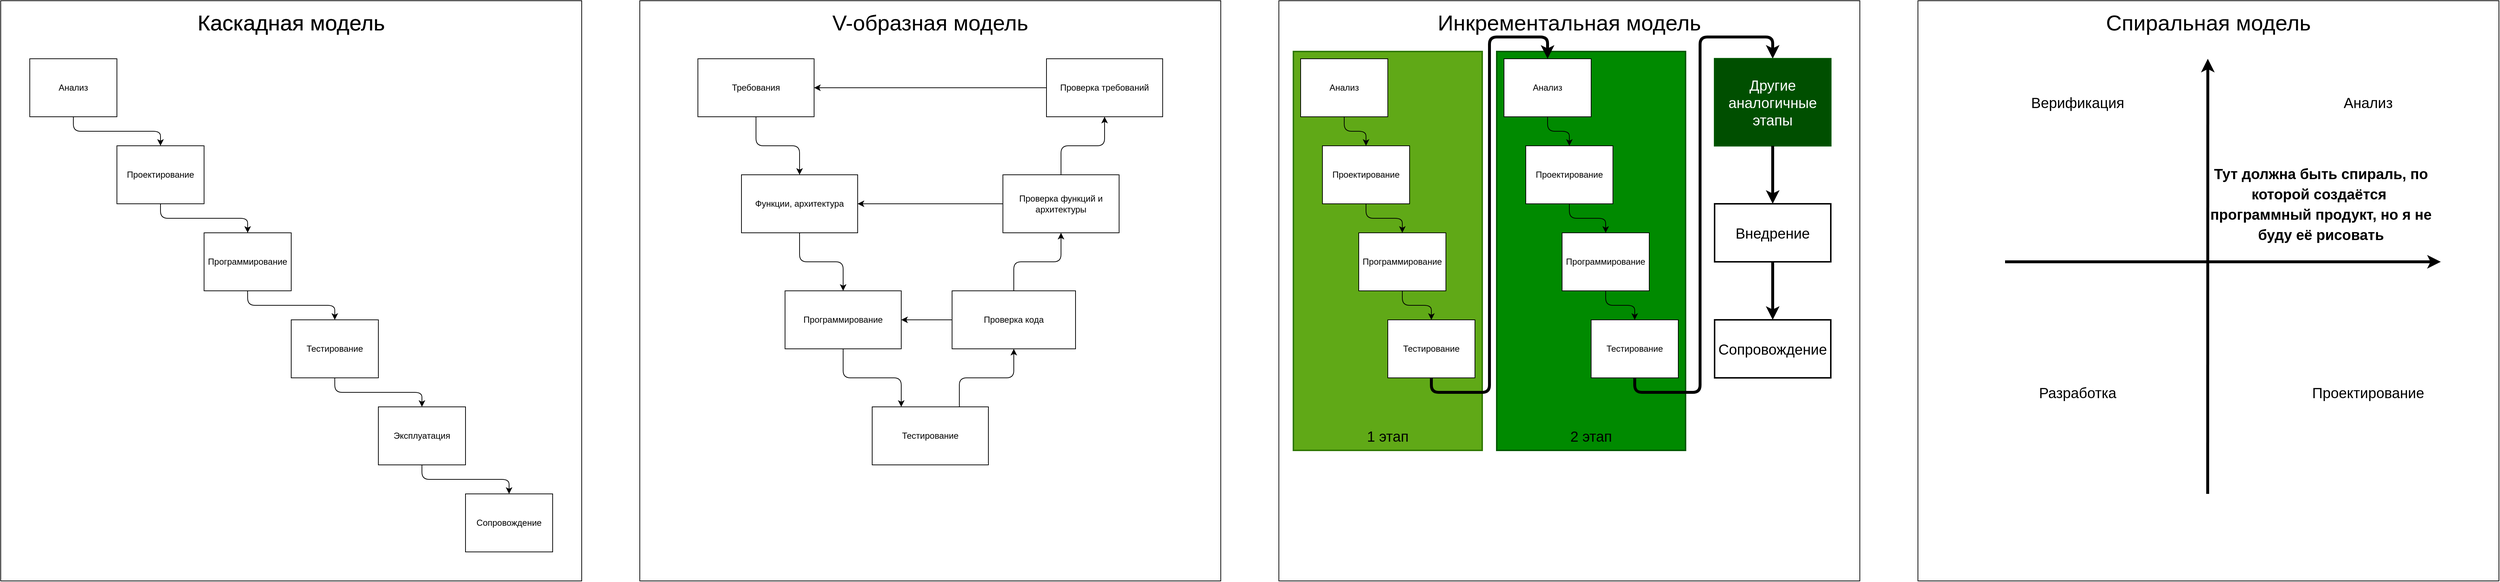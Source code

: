 <mxfile>
    <diagram id="CCmGY0uIL08YshB07YzP" name="Page-1">
        <mxGraphModel dx="1085" dy="1493" grid="1" gridSize="10" guides="1" tooltips="1" connect="1" arrows="1" fold="1" page="0" pageScale="1" pageWidth="827" pageHeight="1169" background="none" math="0" shadow="0">
            <root>
                <mxCell id="0"/>
                <mxCell id="1" parent="0"/>
                <mxCell id="92" value="" style="group;fontColor=none;noLabel=1;" parent="1" vertex="1" connectable="0">
                    <mxGeometry x="120" y="-40" width="800" height="800" as="geometry"/>
                </mxCell>
                <mxCell id="14" value="" style="rounded=0;whiteSpace=wrap;html=1;fontFamily=Helvetica;fontSize=30;fontColor=default;strokeColor=default;fillColor=default;" parent="92" vertex="1">
                    <mxGeometry width="800" height="800" as="geometry"/>
                </mxCell>
                <mxCell id="2" value="Анализ" style="rounded=0;whiteSpace=wrap;html=1;" parent="92" vertex="1">
                    <mxGeometry x="40" y="80" width="120" height="80" as="geometry"/>
                </mxCell>
                <mxCell id="4" value="" style="edgeStyle=elbowEdgeStyle;html=1;elbow=vertical;entryX=0.5;entryY=0;entryDx=0;entryDy=0;" parent="92" source="2" target="111" edge="1">
                    <mxGeometry relative="1" as="geometry">
                        <mxPoint x="220" y="200" as="targetPoint"/>
                    </mxGeometry>
                </mxCell>
                <mxCell id="5" value="Программирование" style="whiteSpace=wrap;html=1;rounded=0;" parent="92" vertex="1">
                    <mxGeometry x="280" y="320" width="120" height="80" as="geometry"/>
                </mxCell>
                <mxCell id="6" value="" style="edgeStyle=elbowEdgeStyle;elbow=vertical;html=1;fontFamily=Helvetica;fontSize=12;fontColor=default;exitX=0.5;exitY=1;exitDx=0;exitDy=0;" parent="92" source="111" target="5" edge="1">
                    <mxGeometry relative="1" as="geometry">
                        <mxPoint x="220" y="280" as="sourcePoint"/>
                    </mxGeometry>
                </mxCell>
                <mxCell id="7" value="Тестирование" style="whiteSpace=wrap;html=1;rounded=0;" parent="92" vertex="1">
                    <mxGeometry x="400" y="440" width="120" height="80" as="geometry"/>
                </mxCell>
                <mxCell id="8" value="" style="edgeStyle=elbowEdgeStyle;elbow=vertical;html=1;fontFamily=Helvetica;fontSize=12;fontColor=default;" parent="92" source="5" target="7" edge="1">
                    <mxGeometry relative="1" as="geometry"/>
                </mxCell>
                <mxCell id="9" value="Эксплуатация" style="whiteSpace=wrap;html=1;rounded=0;" parent="92" vertex="1">
                    <mxGeometry x="520" y="560" width="120" height="80" as="geometry"/>
                </mxCell>
                <mxCell id="10" value="" style="edgeStyle=elbowEdgeStyle;elbow=vertical;html=1;fontFamily=Helvetica;fontSize=12;fontColor=default;" parent="92" source="7" target="9" edge="1">
                    <mxGeometry relative="1" as="geometry"/>
                </mxCell>
                <mxCell id="11" value="Сопровождение" style="whiteSpace=wrap;html=1;rounded=0;" parent="92" vertex="1">
                    <mxGeometry x="640" y="680" width="120" height="80" as="geometry"/>
                </mxCell>
                <mxCell id="12" value="" style="edgeStyle=elbowEdgeStyle;elbow=vertical;html=1;fontFamily=Helvetica;fontSize=12;fontColor=default;" parent="92" source="9" target="11" edge="1">
                    <mxGeometry relative="1" as="geometry"/>
                </mxCell>
                <mxCell id="13" value="Каскадная модель" style="text;html=1;strokeColor=none;fillColor=none;align=center;verticalAlign=middle;whiteSpace=wrap;rounded=0;fontFamily=Helvetica;fontSize=30;fontColor=default;" parent="92" vertex="1">
                    <mxGeometry x="40" width="720" height="60" as="geometry"/>
                </mxCell>
                <mxCell id="25" value="Каскадная модель" style="text;html=1;strokeColor=none;fillColor=none;align=center;verticalAlign=middle;whiteSpace=wrap;rounded=0;fontFamily=Helvetica;fontSize=30;fontColor=default;" parent="92" vertex="1">
                    <mxGeometry x="40" width="720" height="60" as="geometry"/>
                </mxCell>
                <mxCell id="111" value="Проектирование" style="rounded=0;whiteSpace=wrap;html=1;" vertex="1" parent="92">
                    <mxGeometry x="160" y="200" width="120" height="80" as="geometry"/>
                </mxCell>
                <mxCell id="93" value="" style="group" parent="1" vertex="1" connectable="0">
                    <mxGeometry x="1000" y="-40" width="800" height="800" as="geometry"/>
                </mxCell>
                <mxCell id="15" value="" style="rounded=0;whiteSpace=wrap;html=1;fontFamily=Helvetica;fontSize=30;fontColor=default;strokeColor=default;fillColor=default;shadow=0;glass=0;sketch=0;" parent="93" vertex="1">
                    <mxGeometry width="800" height="800" as="geometry"/>
                </mxCell>
                <mxCell id="16" value="V-образная модель" style="text;html=1;strokeColor=none;fillColor=none;align=center;verticalAlign=middle;whiteSpace=wrap;rounded=0;fontFamily=Helvetica;fontSize=30;fontColor=default;" parent="93" vertex="1">
                    <mxGeometry x="40" width="720" height="60" as="geometry"/>
                </mxCell>
                <mxCell id="17" value="Требования" style="rounded=0;whiteSpace=wrap;html=1;fontFamily=Helvetica;fontSize=12;fontColor=default;strokeColor=default;fillColor=default;" parent="93" vertex="1">
                    <mxGeometry x="80" y="80" width="160" height="80" as="geometry"/>
                </mxCell>
                <mxCell id="21" style="edgeStyle=orthogonalEdgeStyle;html=1;entryX=1;entryY=0.5;entryDx=0;entryDy=0;fontFamily=Helvetica;fontSize=12;fontColor=default;startArrow=none;startFill=0;endArrow=classic;endFill=1;elbow=vertical;" parent="93" source="18" target="17" edge="1">
                    <mxGeometry relative="1" as="geometry"/>
                </mxCell>
                <mxCell id="18" value="Проверка требований" style="whiteSpace=wrap;html=1;rounded=0;" parent="93" vertex="1">
                    <mxGeometry x="560" y="80" width="160" height="80" as="geometry"/>
                </mxCell>
                <mxCell id="23" value="Функции, архитектура" style="whiteSpace=wrap;html=1;rounded=0;" parent="93" vertex="1">
                    <mxGeometry x="140" y="240" width="160" height="80" as="geometry"/>
                </mxCell>
                <mxCell id="24" value="" style="edgeStyle=orthogonalEdgeStyle;html=1;fontFamily=Helvetica;fontSize=12;fontColor=default;startArrow=none;startFill=0;endArrow=classic;endFill=1;elbow=vertical;" parent="93" source="17" target="23" edge="1">
                    <mxGeometry relative="1" as="geometry"/>
                </mxCell>
                <mxCell id="27" style="edgeStyle=orthogonalEdgeStyle;html=1;entryX=1;entryY=0.5;entryDx=0;entryDy=0;fontFamily=Helvetica;fontSize=12;fontColor=default;startArrow=none;startFill=0;endArrow=classic;endFill=1;elbow=vertical;" parent="93" source="26" target="23" edge="1">
                    <mxGeometry relative="1" as="geometry"/>
                </mxCell>
                <mxCell id="28" style="edgeStyle=orthogonalEdgeStyle;html=1;entryX=0.5;entryY=1;entryDx=0;entryDy=0;fontFamily=Helvetica;fontSize=12;fontColor=default;startArrow=none;startFill=0;endArrow=classic;endFill=1;elbow=vertical;" parent="93" source="26" target="18" edge="1">
                    <mxGeometry relative="1" as="geometry"/>
                </mxCell>
                <mxCell id="26" value="Проверка функций и архитектуры" style="whiteSpace=wrap;html=1;rounded=0;" parent="93" vertex="1">
                    <mxGeometry x="500" y="240" width="160" height="80" as="geometry"/>
                </mxCell>
                <mxCell id="29" value="Программирование" style="whiteSpace=wrap;html=1;rounded=0;" parent="93" vertex="1">
                    <mxGeometry x="200" y="400" width="160" height="80" as="geometry"/>
                </mxCell>
                <mxCell id="30" value="" style="edgeStyle=orthogonalEdgeStyle;html=1;fontFamily=Helvetica;fontSize=12;fontColor=default;startArrow=none;startFill=0;endArrow=classic;endFill=1;elbow=vertical;" parent="93" source="23" target="29" edge="1">
                    <mxGeometry relative="1" as="geometry"/>
                </mxCell>
                <mxCell id="32" style="edgeStyle=orthogonalEdgeStyle;html=1;entryX=1;entryY=0.5;entryDx=0;entryDy=0;fontFamily=Helvetica;fontSize=12;fontColor=default;startArrow=none;startFill=0;endArrow=classic;endFill=1;elbow=vertical;" parent="93" source="31" target="29" edge="1">
                    <mxGeometry relative="1" as="geometry"/>
                </mxCell>
                <mxCell id="36" style="edgeStyle=orthogonalEdgeStyle;html=1;entryX=0.5;entryY=1;entryDx=0;entryDy=0;fontFamily=Helvetica;fontSize=12;fontColor=default;startArrow=none;startFill=0;endArrow=classic;endFill=1;elbow=vertical;" parent="93" source="31" target="26" edge="1">
                    <mxGeometry relative="1" as="geometry"/>
                </mxCell>
                <mxCell id="31" value="Проверка кода" style="whiteSpace=wrap;html=1;rounded=0;" parent="93" vertex="1">
                    <mxGeometry x="430" y="400" width="170" height="80" as="geometry"/>
                </mxCell>
                <mxCell id="35" style="edgeStyle=orthogonalEdgeStyle;html=1;entryX=0.5;entryY=1;entryDx=0;entryDy=0;fontFamily=Helvetica;fontSize=12;fontColor=default;startArrow=none;startFill=0;endArrow=classic;endFill=1;elbow=vertical;exitX=0.75;exitY=0;exitDx=0;exitDy=0;" parent="93" source="33" target="31" edge="1">
                    <mxGeometry relative="1" as="geometry"/>
                </mxCell>
                <mxCell id="33" value="Тестирование" style="whiteSpace=wrap;html=1;rounded=0;" parent="93" vertex="1">
                    <mxGeometry x="320" y="560" width="160" height="80" as="geometry"/>
                </mxCell>
                <mxCell id="34" value="" style="edgeStyle=orthogonalEdgeStyle;html=1;fontFamily=Helvetica;fontSize=12;fontColor=default;startArrow=none;startFill=0;endArrow=classic;endFill=1;elbow=vertical;entryX=0.25;entryY=0;entryDx=0;entryDy=0;" parent="93" source="29" target="33" edge="1">
                    <mxGeometry relative="1" as="geometry"/>
                </mxCell>
                <mxCell id="95" value="" style="group" parent="1" vertex="1" connectable="0">
                    <mxGeometry x="2760" y="-40" width="800" height="800" as="geometry"/>
                </mxCell>
                <mxCell id="66" value="" style="rounded=0;whiteSpace=wrap;html=1;fontFamily=Helvetica;fontSize=30;fontColor=default;strokeColor=default;fillColor=default;shadow=0;glass=0;sketch=0;" parent="95" vertex="1">
                    <mxGeometry width="800" height="800" as="geometry"/>
                </mxCell>
                <mxCell id="68" value="Спиральная модель" style="text;html=1;strokeColor=none;fillColor=none;align=center;verticalAlign=middle;whiteSpace=wrap;rounded=0;fontFamily=Helvetica;fontSize=30;fontColor=default;" parent="95" vertex="1">
                    <mxGeometry x="40" width="720" height="60" as="geometry"/>
                </mxCell>
                <mxCell id="71" value="" style="endArrow=classic;html=1;fontFamily=Helvetica;fontSize=20;fontColor=default;strokeWidth=4;elbow=vertical;" parent="95" edge="1">
                    <mxGeometry width="50" height="50" relative="1" as="geometry">
                        <mxPoint x="399" y="680" as="sourcePoint"/>
                        <mxPoint x="399.17" y="80" as="targetPoint"/>
                    </mxGeometry>
                </mxCell>
                <mxCell id="72" value="" style="endArrow=classic;html=1;fontFamily=Helvetica;fontSize=20;fontColor=default;strokeWidth=4;elbow=vertical;" parent="95" edge="1">
                    <mxGeometry width="50" height="50" relative="1" as="geometry">
                        <mxPoint x="120" y="360" as="sourcePoint"/>
                        <mxPoint x="720" y="360" as="targetPoint"/>
                    </mxGeometry>
                </mxCell>
                <mxCell id="77" value="Верификация" style="text;html=1;strokeColor=none;fillColor=none;align=center;verticalAlign=middle;whiteSpace=wrap;rounded=0;shadow=0;glass=0;sketch=0;fontFamily=Helvetica;fontSize=20;fontColor=default;" parent="95" vertex="1">
                    <mxGeometry x="160" y="120" width="120" height="40" as="geometry"/>
                </mxCell>
                <mxCell id="78" value="Анализ" style="text;html=1;strokeColor=none;fillColor=none;align=center;verticalAlign=middle;whiteSpace=wrap;rounded=0;shadow=0;glass=0;sketch=0;fontFamily=Helvetica;fontSize=20;fontColor=default;" parent="95" vertex="1">
                    <mxGeometry x="560" y="120" width="120" height="40" as="geometry"/>
                </mxCell>
                <mxCell id="79" value="Проектирование" style="text;html=1;strokeColor=none;fillColor=none;align=center;verticalAlign=middle;whiteSpace=wrap;rounded=0;shadow=0;glass=0;sketch=0;fontFamily=Helvetica;fontSize=20;fontColor=default;" parent="95" vertex="1">
                    <mxGeometry x="560" y="520" width="120" height="40" as="geometry"/>
                </mxCell>
                <mxCell id="80" value="Разработка" style="text;html=1;strokeColor=none;fillColor=none;align=center;verticalAlign=middle;whiteSpace=wrap;rounded=0;shadow=0;glass=0;sketch=0;fontFamily=Helvetica;fontSize=20;fontColor=default;" parent="95" vertex="1">
                    <mxGeometry x="160" y="520" width="120" height="40" as="geometry"/>
                </mxCell>
                <mxCell id="81" value="&lt;b style=&quot;line-height: 1.4&quot;&gt;Тут должна быть спираль, по которой создаётся&amp;nbsp; программный продукт, но я не буду её рисовать&lt;/b&gt;" style="text;html=1;strokeColor=none;fillColor=none;align=center;verticalAlign=middle;whiteSpace=wrap;rounded=0;shadow=0;glass=0;sketch=0;fontFamily=Helvetica;fontSize=20;fontColor=default;labelBackgroundColor=none;labelBorderColor=none;" parent="95" vertex="1">
                    <mxGeometry x="400" y="210" width="310" height="140" as="geometry"/>
                </mxCell>
                <mxCell id="96" value="" style="group" parent="1" vertex="1" connectable="0">
                    <mxGeometry x="1880" y="-40" width="800" height="800" as="geometry"/>
                </mxCell>
                <mxCell id="51" value="" style="rounded=0;whiteSpace=wrap;html=1;fontFamily=Helvetica;fontSize=30;fontColor=default;strokeColor=default;fillColor=default;shadow=0;glass=0;sketch=0;" parent="96" vertex="1">
                    <mxGeometry width="800" height="800" as="geometry"/>
                </mxCell>
                <mxCell id="61" value="" style="rounded=0;whiteSpace=wrap;html=1;shadow=0;glass=0;sketch=0;fontFamily=Helvetica;fontSize=12;fontColor=#ffffff;strokeColor=#2D7600;fillColor=#60a917;strokeWidth=2;" parent="96" vertex="1">
                    <mxGeometry x="20" y="70.01" width="260" height="549.99" as="geometry"/>
                </mxCell>
                <mxCell id="62" value="" style="rounded=0;whiteSpace=wrap;html=1;shadow=0;glass=0;sketch=0;fontFamily=Helvetica;fontSize=12;fontColor=#ffffff;strokeColor=#005700;fillColor=#008a00;strokeWidth=2;" parent="96" vertex="1">
                    <mxGeometry x="300" y="70.01" width="260" height="549.99" as="geometry"/>
                </mxCell>
                <mxCell id="38" value="Анализ" style="rounded=0;whiteSpace=wrap;html=1;" parent="96" vertex="1">
                    <mxGeometry x="30" y="80.01" width="120" height="80" as="geometry"/>
                </mxCell>
                <mxCell id="40" value="&#10;&#10;&lt;span style=&quot;font-family: helvetica; font-size: 12px; font-style: normal; font-weight: 400; letter-spacing: normal; text-align: center; text-indent: 0px; text-transform: none; word-spacing: 0px; display: inline; float: none;&quot;&gt;Проектирование&lt;/span&gt;&#10;&#10;" style="whiteSpace=wrap;html=1;rounded=0;labelBackgroundColor=none;fontColor=default;" parent="96" vertex="1">
                    <mxGeometry x="60" y="200.01" width="120" height="80" as="geometry"/>
                </mxCell>
                <mxCell id="37" value="" style="edgeStyle=elbowEdgeStyle;html=1;elbow=vertical;" parent="96" source="38" target="40" edge="1">
                    <mxGeometry relative="1" as="geometry"/>
                </mxCell>
                <mxCell id="42" value="Программирование" style="whiteSpace=wrap;html=1;rounded=0;" parent="96" vertex="1">
                    <mxGeometry x="110" y="320.01" width="120" height="80" as="geometry"/>
                </mxCell>
                <mxCell id="39" value="" style="edgeStyle=elbowEdgeStyle;elbow=vertical;html=1;fontFamily=Helvetica;fontSize=12;fontColor=default;" parent="96" source="40" target="42" edge="1">
                    <mxGeometry relative="1" as="geometry"/>
                </mxCell>
                <mxCell id="43" value="Тестирование" style="whiteSpace=wrap;html=1;rounded=0;" parent="96" vertex="1">
                    <mxGeometry x="150" y="440.01" width="120" height="80" as="geometry"/>
                </mxCell>
                <mxCell id="41" value="" style="edgeStyle=elbowEdgeStyle;elbow=vertical;html=1;fontFamily=Helvetica;fontSize=12;fontColor=default;" parent="96" source="42" target="43" edge="1">
                    <mxGeometry relative="1" as="geometry"/>
                </mxCell>
                <mxCell id="52" value="Инкрементальная модель" style="text;html=1;strokeColor=none;fillColor=none;align=center;verticalAlign=middle;whiteSpace=wrap;rounded=0;fontFamily=Helvetica;fontSize=30;fontColor=default;" parent="96" vertex="1">
                    <mxGeometry x="40" width="720" height="60" as="geometry"/>
                </mxCell>
                <mxCell id="54" value="Анализ" style="rounded=0;whiteSpace=wrap;html=1;" parent="96" vertex="1">
                    <mxGeometry x="310" y="80.01" width="120" height="80" as="geometry"/>
                </mxCell>
                <mxCell id="60" style="edgeStyle=orthogonalEdgeStyle;html=1;entryX=0.5;entryY=0;entryDx=0;entryDy=0;fontFamily=Helvetica;fontSize=12;fontColor=default;startArrow=none;startFill=0;endArrow=classic;endFill=1;elbow=vertical;strokeWidth=4;" parent="96" source="43" target="54" edge="1">
                    <mxGeometry relative="1" as="geometry">
                        <Array as="points">
                            <mxPoint x="210" y="540"/>
                            <mxPoint x="290" y="540"/>
                            <mxPoint x="290" y="50"/>
                            <mxPoint x="370" y="50"/>
                        </Array>
                    </mxGeometry>
                </mxCell>
                <mxCell id="56" value="&#10;&#10;&lt;span style=&quot;font-family: helvetica; font-size: 12px; font-style: normal; font-weight: 400; letter-spacing: normal; text-align: center; text-indent: 0px; text-transform: none; word-spacing: 0px; display: inline; float: none;&quot;&gt;Проектирование&lt;/span&gt;&#10;&#10;" style="whiteSpace=wrap;html=1;rounded=0;labelBackgroundColor=none;fontColor=default;" parent="96" vertex="1">
                    <mxGeometry x="340" y="200.01" width="120" height="80" as="geometry"/>
                </mxCell>
                <mxCell id="53" value="" style="edgeStyle=elbowEdgeStyle;html=1;elbow=vertical;" parent="96" source="54" target="56" edge="1">
                    <mxGeometry relative="1" as="geometry"/>
                </mxCell>
                <mxCell id="58" value="Программирование" style="whiteSpace=wrap;html=1;rounded=0;" parent="96" vertex="1">
                    <mxGeometry x="390" y="320.01" width="120" height="80" as="geometry"/>
                </mxCell>
                <mxCell id="55" value="" style="edgeStyle=elbowEdgeStyle;elbow=vertical;html=1;fontFamily=Helvetica;fontSize=12;fontColor=default;" parent="96" source="56" target="58" edge="1">
                    <mxGeometry relative="1" as="geometry"/>
                </mxCell>
                <mxCell id="59" value="Тестирование" style="whiteSpace=wrap;html=1;rounded=0;" parent="96" vertex="1">
                    <mxGeometry x="430" y="440.01" width="120" height="80" as="geometry"/>
                </mxCell>
                <mxCell id="57" value="" style="edgeStyle=elbowEdgeStyle;elbow=vertical;html=1;fontFamily=Helvetica;fontSize=12;fontColor=default;" parent="96" source="58" target="59" edge="1">
                    <mxGeometry relative="1" as="geometry"/>
                </mxCell>
                <mxCell id="63" value="1 этап" style="text;html=1;strokeColor=none;fillColor=none;align=center;verticalAlign=middle;whiteSpace=wrap;rounded=0;shadow=0;glass=0;sketch=0;fontFamily=Helvetica;fontSize=20;fontColor=default;" parent="96" vertex="1">
                    <mxGeometry x="30" y="585" width="240" height="30" as="geometry"/>
                </mxCell>
                <mxCell id="65" value="2 этап" style="text;html=1;strokeColor=none;fillColor=none;align=center;verticalAlign=middle;whiteSpace=wrap;rounded=0;shadow=0;glass=0;sketch=0;fontFamily=Helvetica;fontSize=20;fontColor=default;" parent="96" vertex="1">
                    <mxGeometry x="310" y="585" width="240" height="30" as="geometry"/>
                </mxCell>
                <mxCell id="82" style="edgeStyle=orthogonalEdgeStyle;html=1;entryX=0.5;entryY=0;entryDx=0;entryDy=0;fontFamily=Helvetica;fontSize=12;fontColor=default;startArrow=none;startFill=0;endArrow=classic;endFill=1;elbow=vertical;strokeWidth=4;" parent="96" target="83" edge="1">
                    <mxGeometry relative="1" as="geometry">
                        <mxPoint x="490.027" y="520.01" as="sourcePoint"/>
                        <mxPoint x="650" y="80.01" as="targetPoint"/>
                        <Array as="points">
                            <mxPoint x="490" y="540"/>
                            <mxPoint x="580" y="540"/>
                            <mxPoint x="580" y="50"/>
                            <mxPoint x="680" y="50"/>
                        </Array>
                    </mxGeometry>
                </mxCell>
                <mxCell id="83" value="Другие аналогичные этапы" style="rounded=0;whiteSpace=wrap;html=1;shadow=0;glass=0;labelBackgroundColor=none;labelBorderColor=none;sketch=0;fontFamily=Helvetica;fontSize=20;fontColor=#ffffff;strokeColor=#005700;strokeWidth=2;fillColor=#004F00;" parent="96" vertex="1">
                    <mxGeometry x="600" y="79.92" width="160" height="120.09" as="geometry"/>
                </mxCell>
                <mxCell id="85" value="Внедрение" style="rounded=0;whiteSpace=wrap;html=1;shadow=0;glass=0;labelBackgroundColor=none;labelBorderColor=none;sketch=0;fontFamily=Helvetica;fontSize=20;fontColor=default;strokeColor=default;strokeWidth=2;fillColor=none;" parent="96" vertex="1">
                    <mxGeometry x="600" y="280.01" width="160" height="80" as="geometry"/>
                </mxCell>
                <mxCell id="86" value="" style="edgeStyle=none;html=1;fontFamily=Helvetica;fontSize=20;fontColor=default;startArrow=none;startFill=0;endArrow=classic;endFill=1;strokeWidth=4;elbow=vertical;" parent="96" source="83" target="85" edge="1">
                    <mxGeometry relative="1" as="geometry"/>
                </mxCell>
                <mxCell id="87" value="Сопровождение" style="rounded=0;whiteSpace=wrap;html=1;shadow=0;glass=0;labelBackgroundColor=none;labelBorderColor=none;sketch=0;fontFamily=Helvetica;fontSize=20;fontColor=default;strokeColor=default;strokeWidth=2;fillColor=none;" parent="96" vertex="1">
                    <mxGeometry x="600" y="440.01" width="160" height="80" as="geometry"/>
                </mxCell>
                <mxCell id="88" value="" style="edgeStyle=none;html=1;fontFamily=Helvetica;fontSize=20;fontColor=default;startArrow=none;startFill=0;endArrow=classic;endFill=1;strokeWidth=4;elbow=vertical;" parent="96" source="85" target="87" edge="1">
                    <mxGeometry relative="1" as="geometry"/>
                </mxCell>
            </root>
        </mxGraphModel>
    </diagram>
</mxfile>